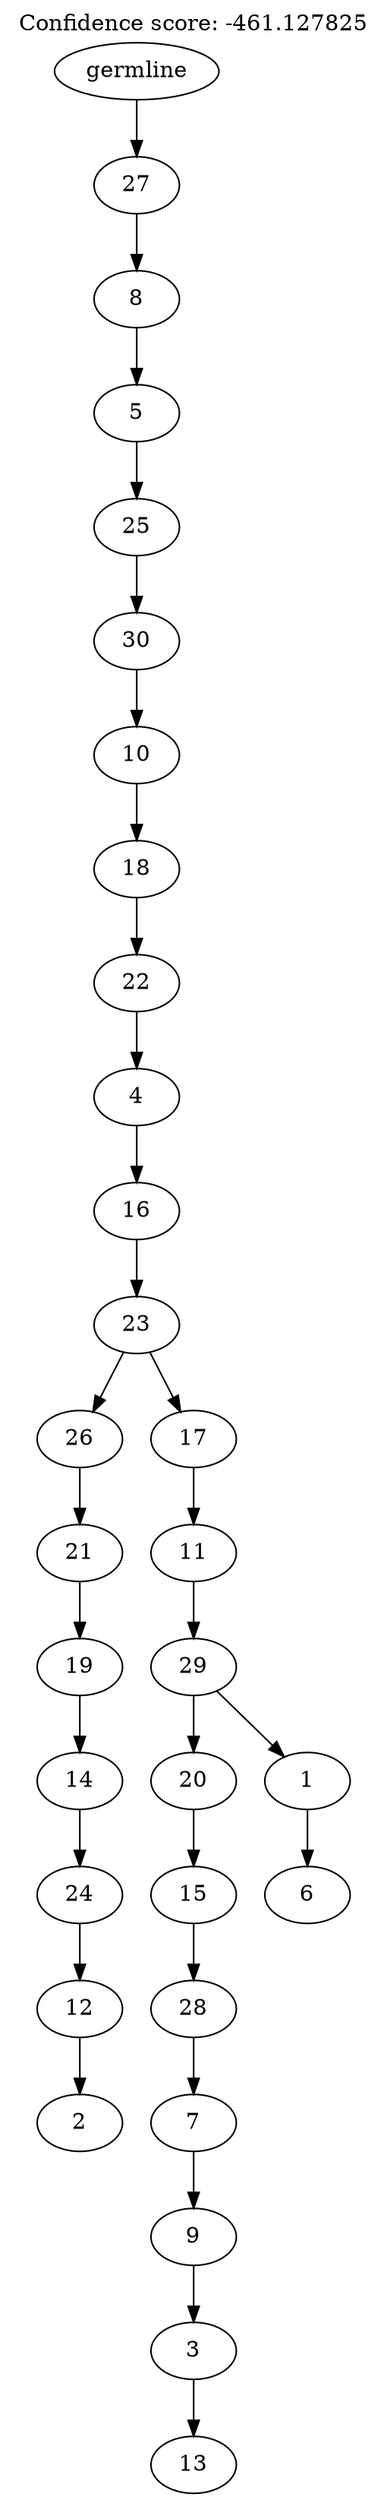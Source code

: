 digraph g {
	"29" -> "30";
	"30" [label="2"];
	"28" -> "29";
	"29" [label="12"];
	"27" -> "28";
	"28" [label="24"];
	"26" -> "27";
	"27" [label="14"];
	"25" -> "26";
	"26" [label="19"];
	"24" -> "25";
	"25" [label="21"];
	"22" -> "23";
	"23" [label="13"];
	"21" -> "22";
	"22" [label="3"];
	"20" -> "21";
	"21" [label="9"];
	"19" -> "20";
	"20" [label="7"];
	"18" -> "19";
	"19" [label="28"];
	"17" -> "18";
	"18" [label="15"];
	"15" -> "16";
	"16" [label="6"];
	"14" -> "15";
	"15" [label="1"];
	"14" -> "17";
	"17" [label="20"];
	"13" -> "14";
	"14" [label="29"];
	"12" -> "13";
	"13" [label="11"];
	"11" -> "12";
	"12" [label="17"];
	"11" -> "24";
	"24" [label="26"];
	"10" -> "11";
	"11" [label="23"];
	"9" -> "10";
	"10" [label="16"];
	"8" -> "9";
	"9" [label="4"];
	"7" -> "8";
	"8" [label="22"];
	"6" -> "7";
	"7" [label="18"];
	"5" -> "6";
	"6" [label="10"];
	"4" -> "5";
	"5" [label="30"];
	"3" -> "4";
	"4" [label="25"];
	"2" -> "3";
	"3" [label="5"];
	"1" -> "2";
	"2" [label="8"];
	"0" -> "1";
	"1" [label="27"];
	"0" [label="germline"];
	labelloc="t";
	label="Confidence score: -461.127825";
}
